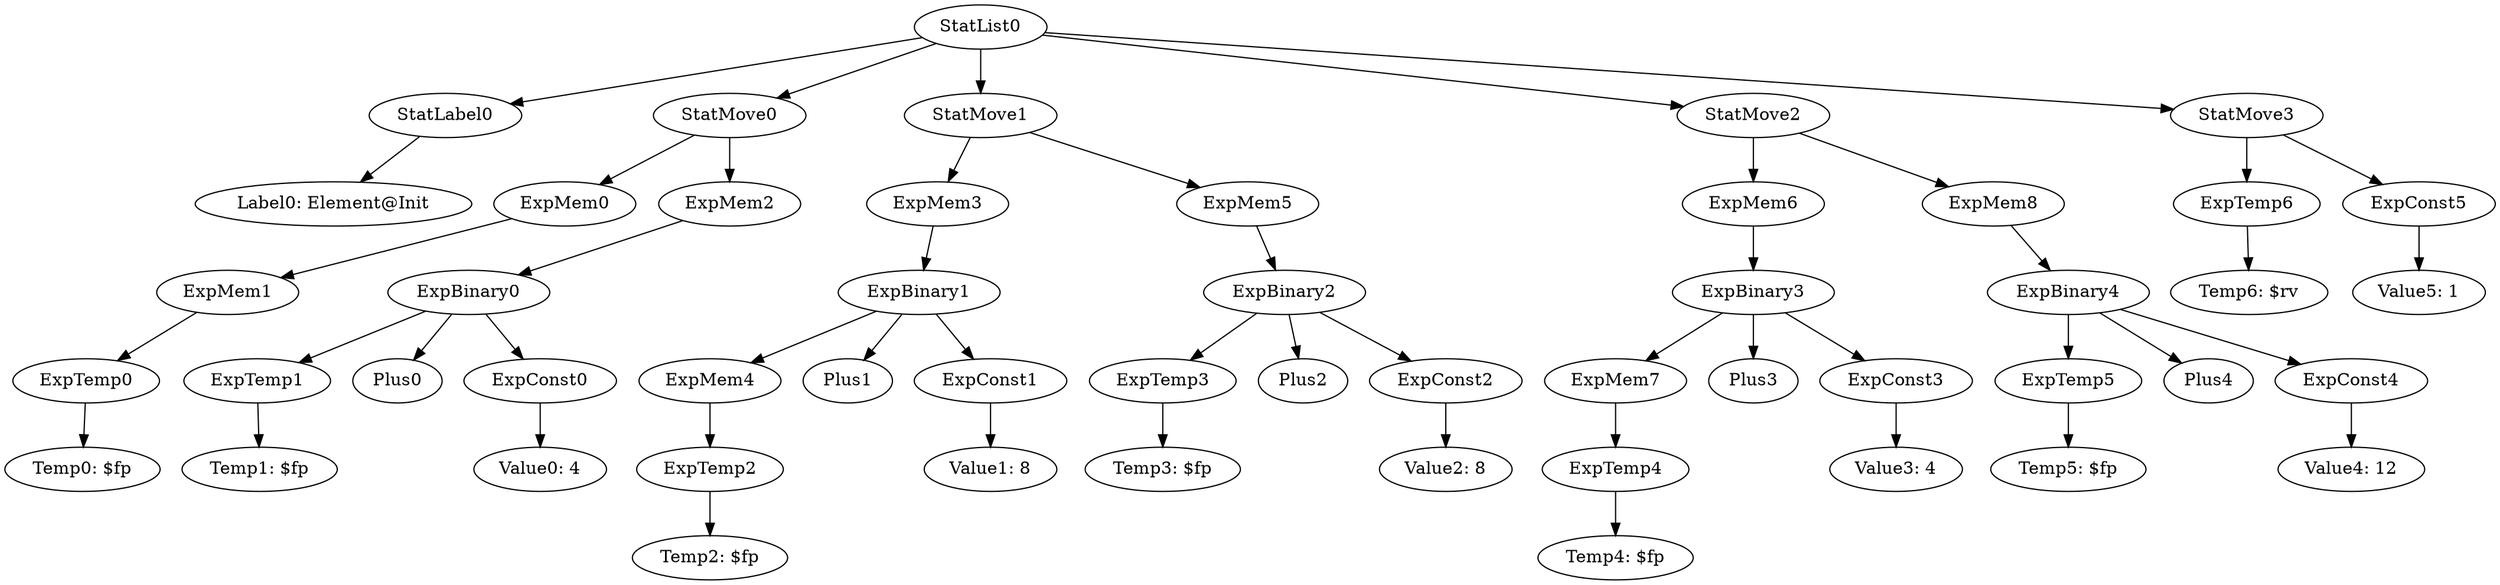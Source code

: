 digraph {
	ordering = out;
	StatMove3 -> ExpTemp6;
	StatMove3 -> ExpConst5;
	ExpTemp6 -> "Temp6: $rv";
	ExpConst4 -> "Value4: 12";
	ExpBinary4 -> ExpTemp5;
	ExpBinary4 -> Plus4;
	ExpBinary4 -> ExpConst4;
	StatMove2 -> ExpMem6;
	StatMove2 -> ExpMem8;
	ExpMem6 -> ExpBinary3;
	ExpConst3 -> "Value3: 4";
	ExpConst5 -> "Value5: 1";
	ExpBinary3 -> ExpMem7;
	ExpBinary3 -> Plus3;
	ExpBinary3 -> ExpConst3;
	ExpTemp5 -> "Temp5: $fp";
	ExpTemp1 -> "Temp1: $fp";
	StatMove0 -> ExpMem0;
	StatMove0 -> ExpMem2;
	ExpConst0 -> "Value0: 4";
	ExpMem1 -> ExpTemp0;
	StatLabel0 -> "Label0: Element@Init";
	StatList0 -> StatLabel0;
	StatList0 -> StatMove0;
	StatList0 -> StatMove1;
	StatList0 -> StatMove2;
	StatList0 -> StatMove3;
	ExpMem7 -> ExpTemp4;
	ExpTemp0 -> "Temp0: $fp";
	ExpMem2 -> ExpBinary0;
	ExpMem0 -> ExpMem1;
	ExpBinary1 -> ExpMem4;
	ExpBinary1 -> Plus1;
	ExpBinary1 -> ExpConst1;
	ExpMem3 -> ExpBinary1;
	ExpTemp2 -> "Temp2: $fp";
	ExpBinary0 -> ExpTemp1;
	ExpBinary0 -> Plus0;
	ExpBinary0 -> ExpConst0;
	ExpMem4 -> ExpTemp2;
	ExpConst1 -> "Value1: 8";
	ExpTemp3 -> "Temp3: $fp";
	ExpMem8 -> ExpBinary4;
	ExpBinary2 -> ExpTemp3;
	ExpBinary2 -> Plus2;
	ExpBinary2 -> ExpConst2;
	ExpTemp4 -> "Temp4: $fp";
	ExpConst2 -> "Value2: 8";
	StatMove1 -> ExpMem3;
	StatMove1 -> ExpMem5;
	ExpMem5 -> ExpBinary2;
}

